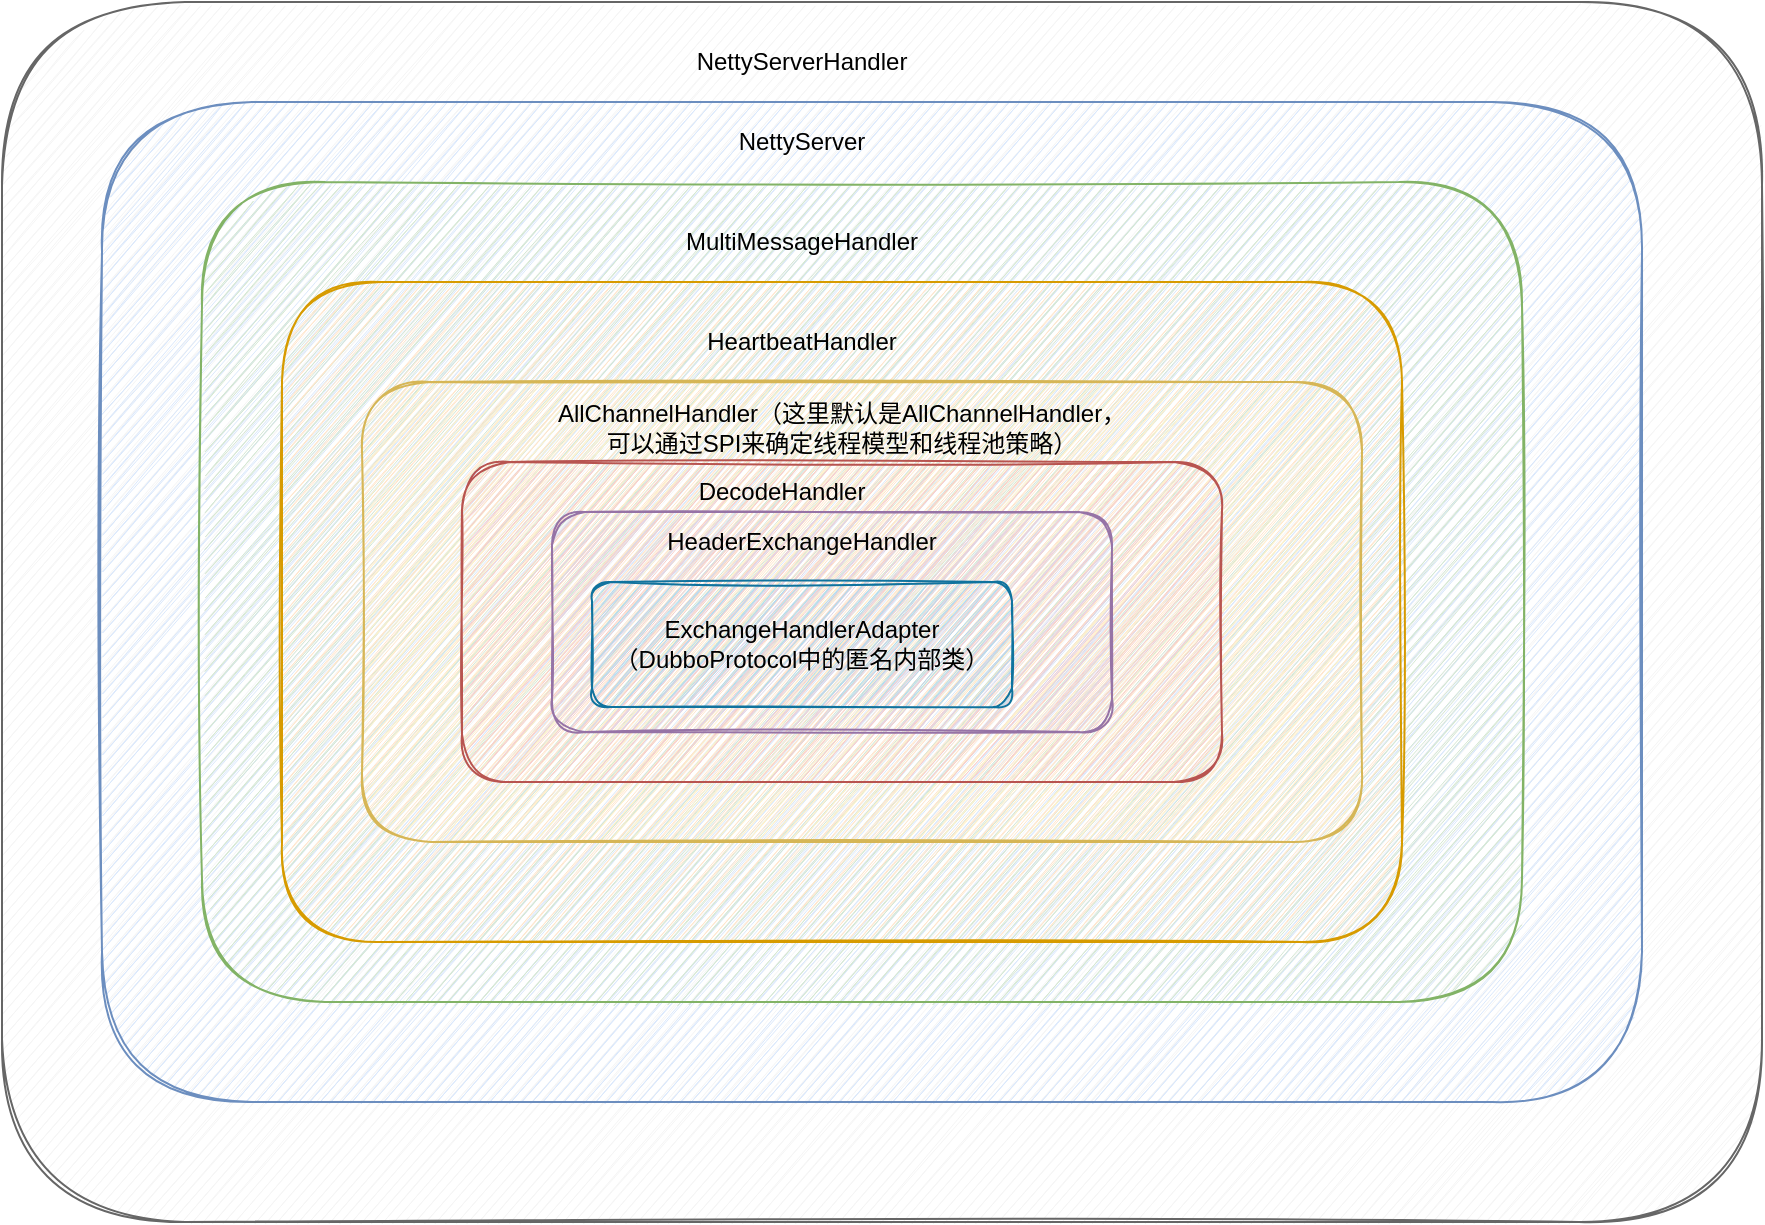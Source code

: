 <mxfile version="13.9.6" type="github">
  <diagram id="whDcYLUwJq02rB1dRbX7" name="Page-1">
    <mxGraphModel dx="1773" dy="1707" grid="1" gridSize="10" guides="1" tooltips="1" connect="1" arrows="1" fold="1" page="1" pageScale="1" pageWidth="827" pageHeight="1169" math="0" shadow="0">
      <root>
        <mxCell id="0" />
        <mxCell id="1" parent="0" />
        <mxCell id="PQSWv_36e3rAhxCXCkvH-9" value="" style="rounded=1;whiteSpace=wrap;html=1;sketch=1;fillColor=#f5f5f5;strokeColor=#666666;fontColor=#333333;" parent="1" vertex="1">
          <mxGeometry x="-30" y="-10" width="880" height="610" as="geometry" />
        </mxCell>
        <mxCell id="PQSWv_36e3rAhxCXCkvH-8" value="" style="rounded=1;whiteSpace=wrap;html=1;sketch=1;fillColor=#dae8fc;strokeColor=#6c8ebf;" parent="1" vertex="1">
          <mxGeometry x="20" y="40" width="770" height="500" as="geometry" />
        </mxCell>
        <mxCell id="PQSWv_36e3rAhxCXCkvH-1" value="" style="rounded=1;whiteSpace=wrap;html=1;sketch=1;fillColor=#d5e8d4;strokeColor=#82b366;" parent="1" vertex="1">
          <mxGeometry x="70" y="80" width="660" height="410" as="geometry" />
        </mxCell>
        <mxCell id="PQSWv_36e3rAhxCXCkvH-2" value="" style="rounded=1;whiteSpace=wrap;html=1;sketch=1;fillColor=#ffe6cc;strokeColor=#d79b00;" parent="1" vertex="1">
          <mxGeometry x="110" y="130" width="560" height="330" as="geometry" />
        </mxCell>
        <mxCell id="PQSWv_36e3rAhxCXCkvH-3" value="" style="rounded=1;whiteSpace=wrap;html=1;sketch=1;fillColor=#fff2cc;strokeColor=#d6b656;" parent="1" vertex="1">
          <mxGeometry x="150" y="180" width="500" height="230" as="geometry" />
        </mxCell>
        <mxCell id="PQSWv_36e3rAhxCXCkvH-4" value="" style="rounded=1;whiteSpace=wrap;html=1;sketch=1;fillColor=#f8cecc;strokeColor=#b85450;" parent="1" vertex="1">
          <mxGeometry x="200" y="220" width="380" height="160" as="geometry" />
        </mxCell>
        <mxCell id="PQSWv_36e3rAhxCXCkvH-5" value="" style="rounded=1;whiteSpace=wrap;html=1;sketch=1;fillColor=#e1d5e7;strokeColor=#9673a6;" parent="1" vertex="1">
          <mxGeometry x="245" y="245" width="280" height="110" as="geometry" />
        </mxCell>
        <mxCell id="PQSWv_36e3rAhxCXCkvH-6" value="ExchangeHandlerAdapter&lt;br&gt;（DubboProtocol中的匿名内部类）" style="rounded=1;whiteSpace=wrap;html=1;sketch=1;fillColor=#b1ddf0;strokeColor=#10739e;" parent="1" vertex="1">
          <mxGeometry x="265" y="280" width="210" height="62.5" as="geometry" />
        </mxCell>
        <mxCell id="PQSWv_36e3rAhxCXCkvH-10" value="NettyServerHandler" style="text;html=1;strokeColor=none;fillColor=none;align=center;verticalAlign=middle;whiteSpace=wrap;rounded=0;sketch=1;" parent="1" vertex="1">
          <mxGeometry x="350" y="10" width="40" height="20" as="geometry" />
        </mxCell>
        <mxCell id="PQSWv_36e3rAhxCXCkvH-12" value="NettyServer" style="text;html=1;strokeColor=none;fillColor=none;align=center;verticalAlign=middle;whiteSpace=wrap;rounded=0;sketch=1;" parent="1" vertex="1">
          <mxGeometry x="350" y="50" width="40" height="20" as="geometry" />
        </mxCell>
        <mxCell id="PQSWv_36e3rAhxCXCkvH-13" value="MultiMessageHandler" style="text;html=1;strokeColor=none;fillColor=none;align=center;verticalAlign=middle;whiteSpace=wrap;rounded=0;sketch=1;" parent="1" vertex="1">
          <mxGeometry x="350" y="100" width="40" height="20" as="geometry" />
        </mxCell>
        <mxCell id="PQSWv_36e3rAhxCXCkvH-14" value="HeartbeatHandler" style="text;html=1;strokeColor=none;fillColor=none;align=center;verticalAlign=middle;whiteSpace=wrap;rounded=0;sketch=1;" parent="1" vertex="1">
          <mxGeometry x="350" y="150" width="40" height="20" as="geometry" />
        </mxCell>
        <mxCell id="PQSWv_36e3rAhxCXCkvH-15" value="AllChannelHandler（这里默认是AllChannelHandler，可以通过SPI来确定线程模型和线程池策略）" style="text;html=1;strokeColor=none;fillColor=none;align=center;verticalAlign=middle;whiteSpace=wrap;rounded=0;sketch=1;" parent="1" vertex="1">
          <mxGeometry x="245" y="137.5" width="290" height="130" as="geometry" />
        </mxCell>
        <mxCell id="PQSWv_36e3rAhxCXCkvH-17" value="DecodeHandler" style="text;html=1;strokeColor=none;fillColor=none;align=center;verticalAlign=middle;whiteSpace=wrap;rounded=0;sketch=1;" parent="1" vertex="1">
          <mxGeometry x="340" y="225" width="40" height="20" as="geometry" />
        </mxCell>
        <mxCell id="PQSWv_36e3rAhxCXCkvH-18" value="HeaderExchangeHandler" style="text;html=1;strokeColor=none;fillColor=none;align=center;verticalAlign=middle;whiteSpace=wrap;rounded=0;sketch=1;" parent="1" vertex="1">
          <mxGeometry x="350" y="250" width="40" height="20" as="geometry" />
        </mxCell>
      </root>
    </mxGraphModel>
  </diagram>
</mxfile>
